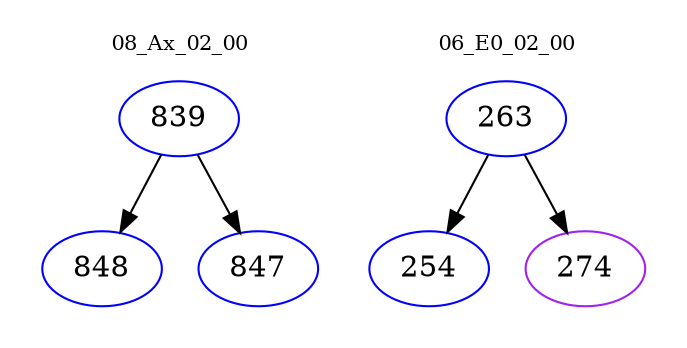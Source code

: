 digraph{
subgraph cluster_0 {
color = white
label = "08_Ax_02_00";
fontsize=10;
T0_839 [label="839", color="blue"]
T0_839 -> T0_848 [color="black"]
T0_848 [label="848", color="blue"]
T0_839 -> T0_847 [color="black"]
T0_847 [label="847", color="blue"]
}
subgraph cluster_1 {
color = white
label = "06_E0_02_00";
fontsize=10;
T1_263 [label="263", color="blue"]
T1_263 -> T1_254 [color="black"]
T1_254 [label="254", color="blue"]
T1_263 -> T1_274 [color="black"]
T1_274 [label="274", color="purple"]
}
}
